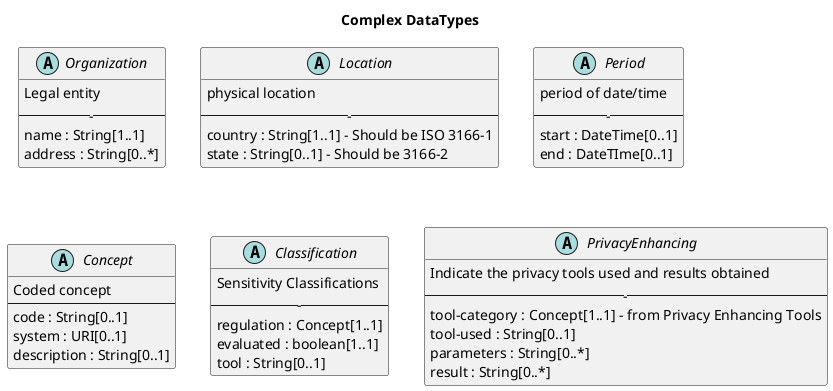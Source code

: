 @startuml datatypes
title Complex DataTypes

abstract class Organization {
    Legal entity
    -----
    name : String[1..1]
    address : String[0..*]
}

abstract class Location {
    physical location
    -----
    country : String[1..1] - Should be ISO 3166-1
    state : String[0..1] - Should be 3166-2
}
abstract class Period {
    period of date/time
    -----
    start : DateTime[0..1]
    end : DateTIme[0..1]
}
abstract class Concept {
    Coded concept 
    ----
    code : String[0..1]
    system : URI[0..1]
    description : String[0..1]
}

abstract class Classification {
    Sensitivity Classifications
    -----
    regulation : Concept[1..1]
    evaluated : boolean[1..1]
    tool : String[0..1]
}

abstract class PrivacyEnhancing {
    Indicate the privacy tools used and results obtained
    -----
    tool-category : Concept[1..1] - from Privacy Enhancing Tools
    tool-used : String[0..1]
    parameters : String[0..*]
    result : String[0..*]
}
@enduml